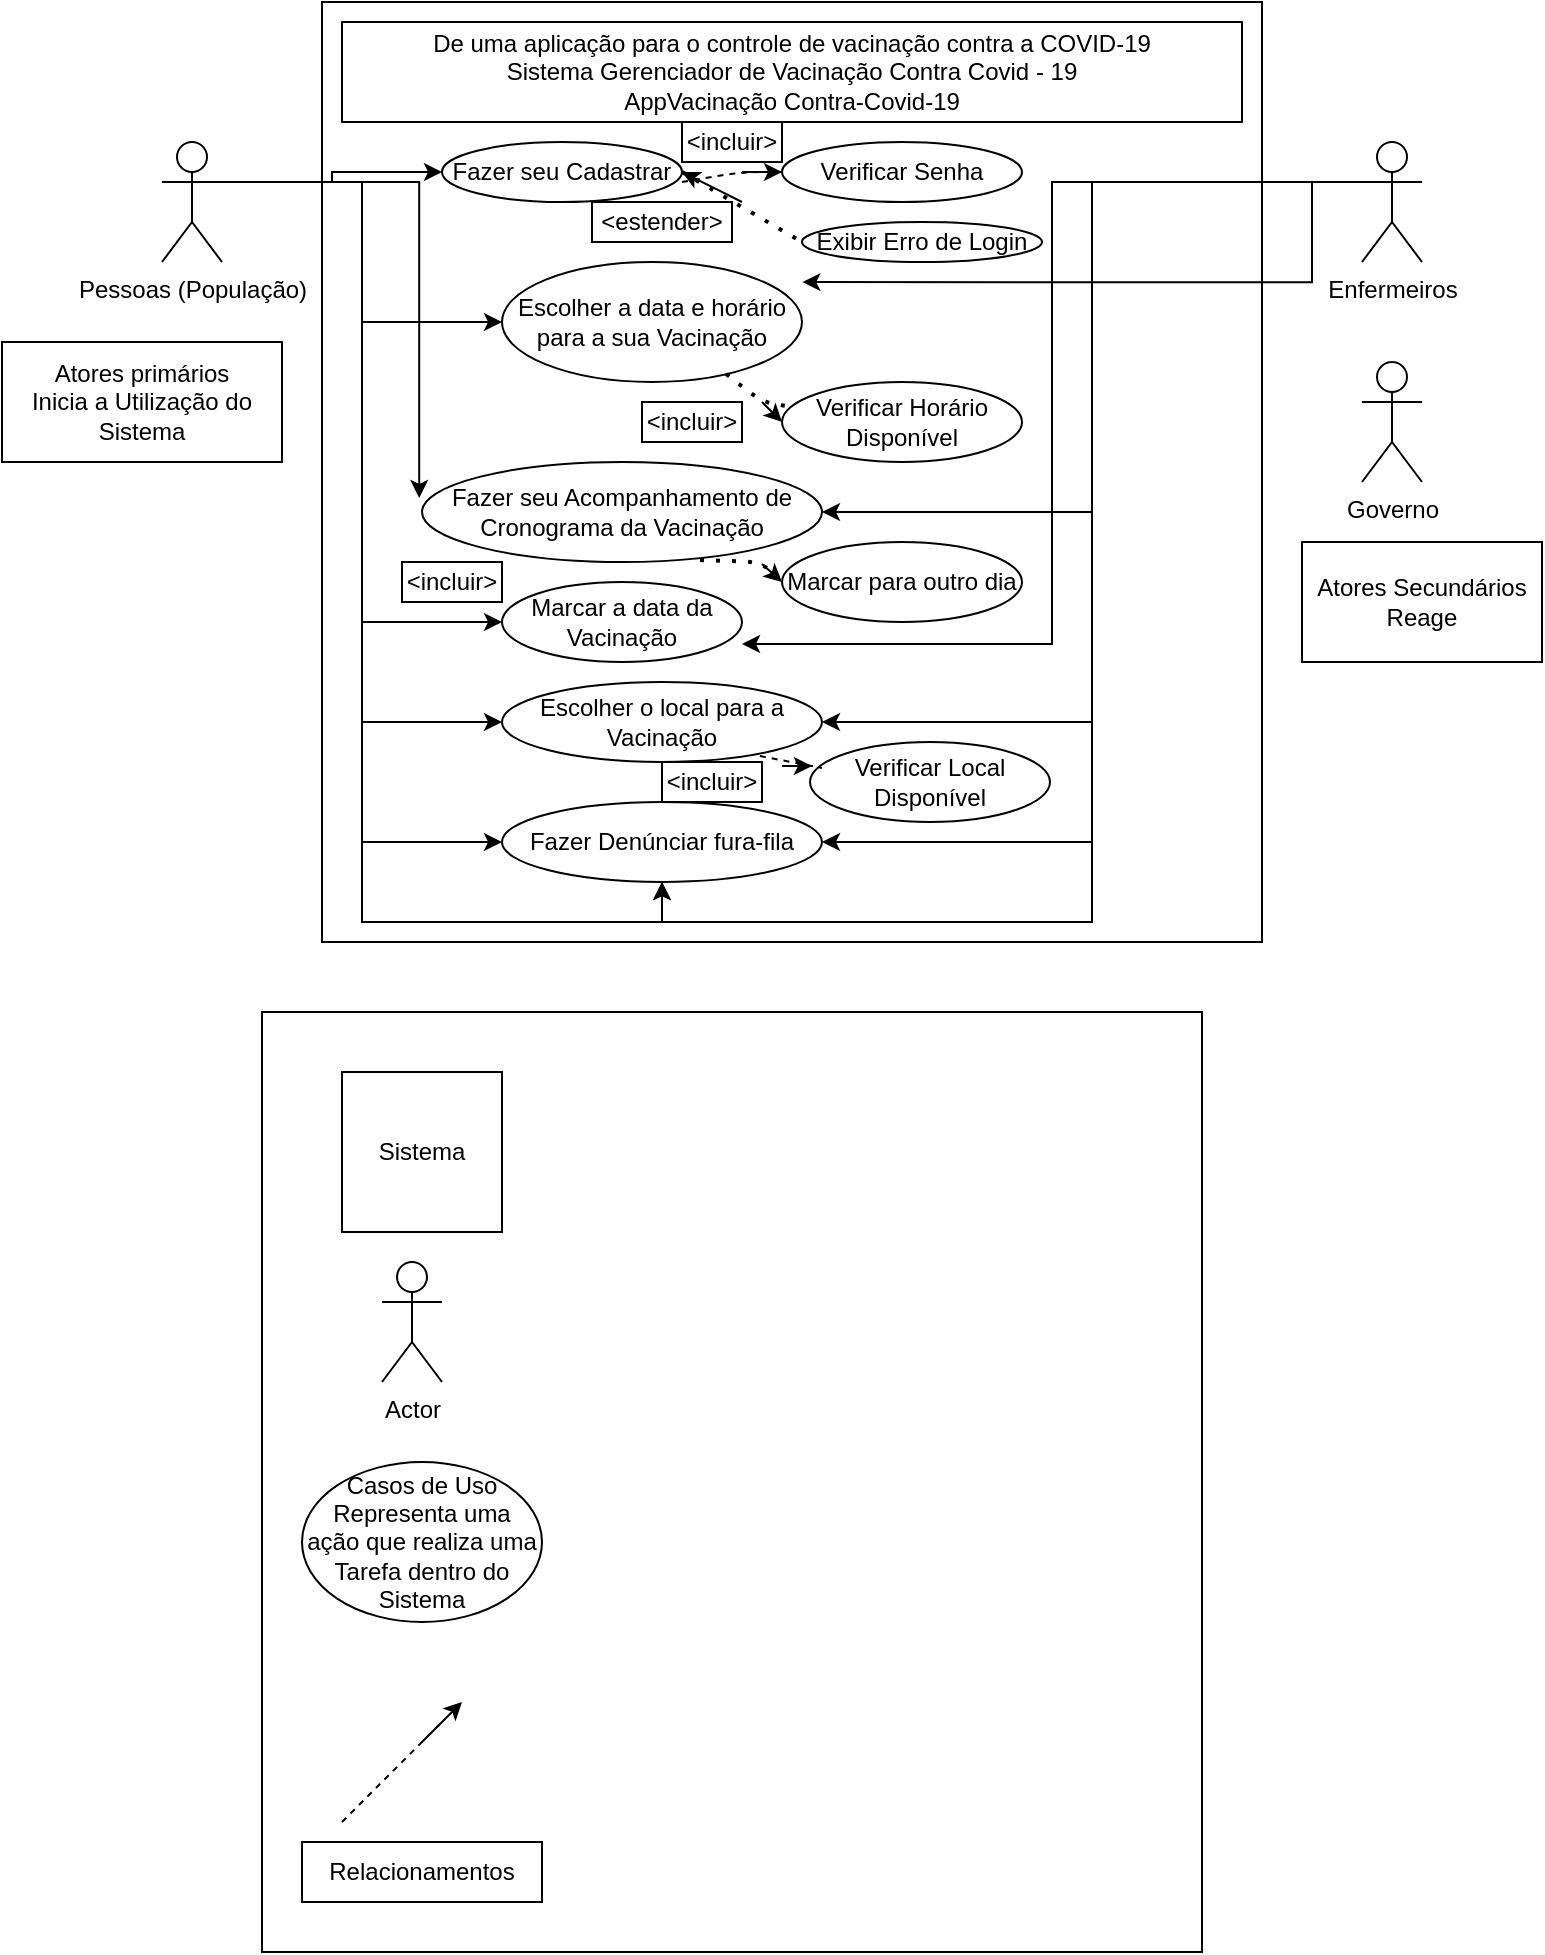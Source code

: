 <mxfile version="14.7.3" type="github"><diagram id="-4aAMn_dyD22Zu3OgY86" name="Page-1"><mxGraphModel dx="1108" dy="482" grid="1" gridSize="10" guides="1" tooltips="1" connect="1" arrows="1" fold="1" page="1" pageScale="1" pageWidth="827" pageHeight="1169" math="0" shadow="0"><root><mxCell id="0"/><mxCell id="1" parent="0"/><mxCell id="ES-Iqdek9ZGrWr-MdaCr-1" value="" style="whiteSpace=wrap;html=1;aspect=fixed;" parent="1" vertex="1"><mxGeometry x="170" y="10" width="470" height="470" as="geometry"/></mxCell><mxCell id="ES-Iqdek9ZGrWr-MdaCr-2" value="&amp;nbsp;De uma aplicação para o controle de vacinação contra a COVID-19&amp;nbsp;&lt;br&gt;Sistema Gerenciador de Vacinação Contra Covid - 19&lt;br&gt;AppVacinação Contra-Covid-19" style="rounded=0;whiteSpace=wrap;html=1;" parent="1" vertex="1"><mxGeometry x="180" y="20" width="450" height="50" as="geometry"/></mxCell><mxCell id="ES-Iqdek9ZGrWr-MdaCr-3" value="" style="whiteSpace=wrap;html=1;aspect=fixed;" parent="1" vertex="1"><mxGeometry x="140" y="515" width="470" height="470" as="geometry"/></mxCell><mxCell id="ES-Iqdek9ZGrWr-MdaCr-4" value="Actor" style="shape=umlActor;verticalLabelPosition=bottom;verticalAlign=top;html=1;outlineConnect=0;" parent="1" vertex="1"><mxGeometry x="200" y="640" width="30" height="60" as="geometry"/></mxCell><mxCell id="ES-Iqdek9ZGrWr-MdaCr-5" value="Casos de Uso&lt;br&gt;Representa uma ação que realiza uma Tarefa dentro do Sistema" style="ellipse;whiteSpace=wrap;html=1;" parent="1" vertex="1"><mxGeometry x="160" y="740" width="120" height="80" as="geometry"/></mxCell><mxCell id="ES-Iqdek9ZGrWr-MdaCr-6" value="Sistema" style="whiteSpace=wrap;html=1;aspect=fixed;" parent="1" vertex="1"><mxGeometry x="180" y="545" width="80" height="80" as="geometry"/></mxCell><mxCell id="ES-Iqdek9ZGrWr-MdaCr-13" value="" style="endArrow=none;dashed=1;html=1;" parent="1" edge="1"><mxGeometry width="50" height="50" relative="1" as="geometry"><mxPoint x="180" y="920" as="sourcePoint"/><mxPoint x="230" y="870" as="targetPoint"/></mxGeometry></mxCell><mxCell id="ES-Iqdek9ZGrWr-MdaCr-15" value="" style="endArrow=classic;html=1;" parent="1" edge="1"><mxGeometry width="50" height="50" relative="1" as="geometry"><mxPoint x="220" y="880" as="sourcePoint"/><mxPoint x="240" y="860" as="targetPoint"/></mxGeometry></mxCell><mxCell id="ES-Iqdek9ZGrWr-MdaCr-17" value="Relacionamentos" style="rounded=0;whiteSpace=wrap;html=1;" parent="1" vertex="1"><mxGeometry x="160" y="930" width="120" height="30" as="geometry"/></mxCell><mxCell id="ES-Iqdek9ZGrWr-MdaCr-45" style="edgeStyle=orthogonalEdgeStyle;rounded=0;orthogonalLoop=1;jettySize=auto;html=1;exitX=1;exitY=0.333;exitDx=0;exitDy=0;exitPerimeter=0;" parent="1" source="ES-Iqdek9ZGrWr-MdaCr-25" target="ES-Iqdek9ZGrWr-MdaCr-39" edge="1"><mxGeometry relative="1" as="geometry"/></mxCell><mxCell id="ES-Iqdek9ZGrWr-MdaCr-50" style="edgeStyle=orthogonalEdgeStyle;rounded=0;orthogonalLoop=1;jettySize=auto;html=1;exitX=1;exitY=0.333;exitDx=0;exitDy=0;exitPerimeter=0;" parent="1" source="ES-Iqdek9ZGrWr-MdaCr-25" target="ES-Iqdek9ZGrWr-MdaCr-40" edge="1"><mxGeometry relative="1" as="geometry"/></mxCell><mxCell id="ES-Iqdek9ZGrWr-MdaCr-51" style="edgeStyle=orthogonalEdgeStyle;rounded=0;orthogonalLoop=1;jettySize=auto;html=1;exitX=1;exitY=0.333;exitDx=0;exitDy=0;exitPerimeter=0;entryX=-0.007;entryY=0.36;entryDx=0;entryDy=0;entryPerimeter=0;" parent="1" source="ES-Iqdek9ZGrWr-MdaCr-25" target="ES-Iqdek9ZGrWr-MdaCr-41" edge="1"><mxGeometry relative="1" as="geometry"/></mxCell><mxCell id="ES-Iqdek9ZGrWr-MdaCr-52" style="edgeStyle=orthogonalEdgeStyle;rounded=0;orthogonalLoop=1;jettySize=auto;html=1;exitX=1;exitY=0.333;exitDx=0;exitDy=0;exitPerimeter=0;entryX=0;entryY=0.5;entryDx=0;entryDy=0;" parent="1" source="ES-Iqdek9ZGrWr-MdaCr-25" target="ES-Iqdek9ZGrWr-MdaCr-42" edge="1"><mxGeometry relative="1" as="geometry"/></mxCell><mxCell id="ES-Iqdek9ZGrWr-MdaCr-53" style="edgeStyle=orthogonalEdgeStyle;rounded=0;orthogonalLoop=1;jettySize=auto;html=1;exitX=1;exitY=0.333;exitDx=0;exitDy=0;exitPerimeter=0;entryX=0;entryY=0.5;entryDx=0;entryDy=0;" parent="1" source="ES-Iqdek9ZGrWr-MdaCr-25" target="ES-Iqdek9ZGrWr-MdaCr-43" edge="1"><mxGeometry relative="1" as="geometry"/></mxCell><mxCell id="ES-Iqdek9ZGrWr-MdaCr-54" style="edgeStyle=orthogonalEdgeStyle;rounded=0;orthogonalLoop=1;jettySize=auto;html=1;exitX=1;exitY=0.333;exitDx=0;exitDy=0;exitPerimeter=0;entryX=0;entryY=0.5;entryDx=0;entryDy=0;" parent="1" source="ES-Iqdek9ZGrWr-MdaCr-25" target="ES-Iqdek9ZGrWr-MdaCr-44" edge="1"><mxGeometry relative="1" as="geometry"/></mxCell><mxCell id="ES-Iqdek9ZGrWr-MdaCr-94" style="edgeStyle=orthogonalEdgeStyle;rounded=0;orthogonalLoop=1;jettySize=auto;html=1;exitX=1;exitY=0.333;exitDx=0;exitDy=0;exitPerimeter=0;entryX=0.5;entryY=1;entryDx=0;entryDy=0;" parent="1" source="ES-Iqdek9ZGrWr-MdaCr-25" target="ES-Iqdek9ZGrWr-MdaCr-44" edge="1"><mxGeometry relative="1" as="geometry"/></mxCell><mxCell id="ES-Iqdek9ZGrWr-MdaCr-25" value="Pessoas (População)" style="shape=umlActor;verticalLabelPosition=bottom;verticalAlign=top;html=1;outlineConnect=0;" parent="1" vertex="1"><mxGeometry x="90" y="80" width="30" height="60" as="geometry"/></mxCell><mxCell id="ES-Iqdek9ZGrWr-MdaCr-55" style="edgeStyle=orthogonalEdgeStyle;rounded=0;orthogonalLoop=1;jettySize=auto;html=1;exitX=0;exitY=0.333;exitDx=0;exitDy=0;exitPerimeter=0;entryX=0.511;entryY=0.298;entryDx=0;entryDy=0;entryPerimeter=0;" parent="1" source="ES-Iqdek9ZGrWr-MdaCr-30" target="ES-Iqdek9ZGrWr-MdaCr-1" edge="1"><mxGeometry relative="1" as="geometry"/></mxCell><mxCell id="ES-Iqdek9ZGrWr-MdaCr-56" style="edgeStyle=orthogonalEdgeStyle;rounded=0;orthogonalLoop=1;jettySize=auto;html=1;exitX=0;exitY=0.333;exitDx=0;exitDy=0;exitPerimeter=0;entryX=1;entryY=0.5;entryDx=0;entryDy=0;" parent="1" source="ES-Iqdek9ZGrWr-MdaCr-30" target="ES-Iqdek9ZGrWr-MdaCr-41" edge="1"><mxGeometry relative="1" as="geometry"/></mxCell><mxCell id="ES-Iqdek9ZGrWr-MdaCr-57" style="edgeStyle=orthogonalEdgeStyle;rounded=0;orthogonalLoop=1;jettySize=auto;html=1;exitX=0;exitY=0.333;exitDx=0;exitDy=0;exitPerimeter=0;entryX=1;entryY=0.775;entryDx=0;entryDy=0;entryPerimeter=0;" parent="1" source="ES-Iqdek9ZGrWr-MdaCr-30" target="ES-Iqdek9ZGrWr-MdaCr-42" edge="1"><mxGeometry relative="1" as="geometry"/></mxCell><mxCell id="ES-Iqdek9ZGrWr-MdaCr-58" style="edgeStyle=orthogonalEdgeStyle;rounded=0;orthogonalLoop=1;jettySize=auto;html=1;exitX=0;exitY=0.333;exitDx=0;exitDy=0;exitPerimeter=0;entryX=1;entryY=0.5;entryDx=0;entryDy=0;" parent="1" source="ES-Iqdek9ZGrWr-MdaCr-30" target="ES-Iqdek9ZGrWr-MdaCr-43" edge="1"><mxGeometry relative="1" as="geometry"/></mxCell><mxCell id="ES-Iqdek9ZGrWr-MdaCr-59" style="edgeStyle=orthogonalEdgeStyle;rounded=0;orthogonalLoop=1;jettySize=auto;html=1;exitX=0;exitY=0.333;exitDx=0;exitDy=0;exitPerimeter=0;entryX=1;entryY=0.5;entryDx=0;entryDy=0;" parent="1" source="ES-Iqdek9ZGrWr-MdaCr-30" target="ES-Iqdek9ZGrWr-MdaCr-44" edge="1"><mxGeometry relative="1" as="geometry"/></mxCell><mxCell id="ES-Iqdek9ZGrWr-MdaCr-92" style="edgeStyle=orthogonalEdgeStyle;rounded=0;orthogonalLoop=1;jettySize=auto;html=1;exitX=0;exitY=0.333;exitDx=0;exitDy=0;exitPerimeter=0;entryX=0.5;entryY=1;entryDx=0;entryDy=0;" parent="1" source="ES-Iqdek9ZGrWr-MdaCr-30" target="ES-Iqdek9ZGrWr-MdaCr-44" edge="1"><mxGeometry relative="1" as="geometry"/></mxCell><mxCell id="ES-Iqdek9ZGrWr-MdaCr-30" value="Enfermeiros" style="shape=umlActor;verticalLabelPosition=bottom;verticalAlign=top;html=1;outlineConnect=0;" parent="1" vertex="1"><mxGeometry x="690" y="80" width="30" height="60" as="geometry"/></mxCell><mxCell id="ES-Iqdek9ZGrWr-MdaCr-31" value="Governo" style="shape=umlActor;verticalLabelPosition=bottom;verticalAlign=top;html=1;outlineConnect=0;" parent="1" vertex="1"><mxGeometry x="690" y="190" width="30" height="60" as="geometry"/></mxCell><mxCell id="ES-Iqdek9ZGrWr-MdaCr-35" value="&lt;div&gt;Atores primários&lt;/div&gt;&lt;div&gt;Inicia a Utilização do Sistema&lt;/div&gt;" style="rounded=0;whiteSpace=wrap;html=1;" parent="1" vertex="1"><mxGeometry x="10" y="180" width="140" height="60" as="geometry"/></mxCell><mxCell id="ES-Iqdek9ZGrWr-MdaCr-38" value="&lt;div&gt;Atores Secundários&lt;/div&gt;&lt;div&gt;Reage&lt;/div&gt;" style="rounded=0;whiteSpace=wrap;html=1;" parent="1" vertex="1"><mxGeometry x="660" y="280" width="120" height="60" as="geometry"/></mxCell><mxCell id="ES-Iqdek9ZGrWr-MdaCr-39" value="Fazer seu Cadastrar" style="ellipse;whiteSpace=wrap;html=1;" parent="1" vertex="1"><mxGeometry x="230" y="80" width="120" height="30" as="geometry"/></mxCell><mxCell id="ES-Iqdek9ZGrWr-MdaCr-40" value="Escolher a data e horário para a sua Vacinação" style="ellipse;whiteSpace=wrap;html=1;" parent="1" vertex="1"><mxGeometry x="260" y="140" width="150" height="60" as="geometry"/></mxCell><mxCell id="ES-Iqdek9ZGrWr-MdaCr-41" value="Fazer seu Acompanhamento de Cronograma da Vacinação" style="ellipse;whiteSpace=wrap;html=1;" parent="1" vertex="1"><mxGeometry x="220" y="240" width="200" height="50" as="geometry"/></mxCell><mxCell id="ES-Iqdek9ZGrWr-MdaCr-42" value="Marcar a data da Vacinação" style="ellipse;whiteSpace=wrap;html=1;" parent="1" vertex="1"><mxGeometry x="260" y="300" width="120" height="40" as="geometry"/></mxCell><mxCell id="ES-Iqdek9ZGrWr-MdaCr-43" value="Escolher o local para a Vacinação" style="ellipse;whiteSpace=wrap;html=1;" parent="1" vertex="1"><mxGeometry x="260" y="350" width="160" height="40" as="geometry"/></mxCell><mxCell id="ES-Iqdek9ZGrWr-MdaCr-44" value="Fazer Denúnciar fura-fila" style="ellipse;whiteSpace=wrap;html=1;" parent="1" vertex="1"><mxGeometry x="260" y="410" width="160" height="40" as="geometry"/></mxCell><mxCell id="ES-Iqdek9ZGrWr-MdaCr-60" value="Verificar Senha" style="ellipse;whiteSpace=wrap;html=1;" parent="1" vertex="1"><mxGeometry x="400" y="80" width="120" height="30" as="geometry"/></mxCell><mxCell id="ES-Iqdek9ZGrWr-MdaCr-61" value="Exibir Erro de Login" style="ellipse;whiteSpace=wrap;html=1;" parent="1" vertex="1"><mxGeometry x="410" y="120" width="120" height="20" as="geometry"/></mxCell><mxCell id="ES-Iqdek9ZGrWr-MdaCr-62" value="Verificar Horário Disponível" style="ellipse;whiteSpace=wrap;html=1;" parent="1" vertex="1"><mxGeometry x="400" y="200" width="120" height="40" as="geometry"/></mxCell><mxCell id="ES-Iqdek9ZGrWr-MdaCr-63" value="Verificar Local Disponível" style="ellipse;whiteSpace=wrap;html=1;" parent="1" vertex="1"><mxGeometry x="414" y="380" width="120" height="40" as="geometry"/></mxCell><mxCell id="ES-Iqdek9ZGrWr-MdaCr-64" value="Marcar para outro dia" style="ellipse;whiteSpace=wrap;html=1;" parent="1" vertex="1"><mxGeometry x="400" y="280" width="120" height="40" as="geometry"/></mxCell><mxCell id="ES-Iqdek9ZGrWr-MdaCr-69" value="" style="endArrow=none;dashed=1;html=1;entryX=0;entryY=0.5;entryDx=0;entryDy=0;" parent="1" target="ES-Iqdek9ZGrWr-MdaCr-60" edge="1"><mxGeometry width="50" height="50" relative="1" as="geometry"><mxPoint x="350" y="100" as="sourcePoint"/><mxPoint x="400" y="50" as="targetPoint"/><Array as="points"><mxPoint x="380" y="95"/></Array></mxGeometry></mxCell><mxCell id="ES-Iqdek9ZGrWr-MdaCr-71" value="" style="endArrow=classic;html=1;" parent="1" edge="1"><mxGeometry width="50" height="50" relative="1" as="geometry"><mxPoint x="380" y="95" as="sourcePoint"/><mxPoint x="400" y="95" as="targetPoint"/></mxGeometry></mxCell><mxCell id="ES-Iqdek9ZGrWr-MdaCr-73" value="&amp;lt;incluir&amp;gt;" style="rounded=0;whiteSpace=wrap;html=1;" parent="1" vertex="1"><mxGeometry x="350" y="70" width="50" height="20" as="geometry"/></mxCell><mxCell id="ES-Iqdek9ZGrWr-MdaCr-76" value="" style="endArrow=none;dashed=1;html=1;dashPattern=1 3;strokeWidth=2;entryX=0;entryY=0.5;entryDx=0;entryDy=0;exitX=1;exitY=0.5;exitDx=0;exitDy=0;" parent="1" source="ES-Iqdek9ZGrWr-MdaCr-39" target="ES-Iqdek9ZGrWr-MdaCr-61" edge="1"><mxGeometry width="50" height="50" relative="1" as="geometry"><mxPoint x="390" y="240" as="sourcePoint"/><mxPoint x="440" y="190" as="targetPoint"/></mxGeometry></mxCell><mxCell id="ES-Iqdek9ZGrWr-MdaCr-78" value="" style="endArrow=classic;html=1;entryX=1;entryY=0.5;entryDx=0;entryDy=0;" parent="1" target="ES-Iqdek9ZGrWr-MdaCr-39" edge="1"><mxGeometry width="50" height="50" relative="1" as="geometry"><mxPoint x="380" y="110" as="sourcePoint"/><mxPoint x="440" y="190" as="targetPoint"/><Array as="points"><mxPoint x="360" y="100"/></Array></mxGeometry></mxCell><mxCell id="ES-Iqdek9ZGrWr-MdaCr-79" value="&amp;lt;estender&amp;gt;" style="rounded=0;whiteSpace=wrap;html=1;" parent="1" vertex="1"><mxGeometry x="305" y="110" width="70" height="20" as="geometry"/></mxCell><mxCell id="ES-Iqdek9ZGrWr-MdaCr-80" value="" style="endArrow=none;dashed=1;html=1;dashPattern=1 3;strokeWidth=2;exitX=0.747;exitY=0.933;exitDx=0;exitDy=0;exitPerimeter=0;entryX=0.017;entryY=0.3;entryDx=0;entryDy=0;entryPerimeter=0;" parent="1" source="ES-Iqdek9ZGrWr-MdaCr-40" target="ES-Iqdek9ZGrWr-MdaCr-62" edge="1"><mxGeometry width="50" height="50" relative="1" as="geometry"><mxPoint x="390" y="240" as="sourcePoint"/><mxPoint x="440" y="190" as="targetPoint"/><Array as="points"><mxPoint x="390" y="210"/></Array></mxGeometry></mxCell><mxCell id="ES-Iqdek9ZGrWr-MdaCr-81" value="" style="endArrow=classic;html=1;entryX=0;entryY=0.5;entryDx=0;entryDy=0;" parent="1" target="ES-Iqdek9ZGrWr-MdaCr-62" edge="1"><mxGeometry width="50" height="50" relative="1" as="geometry"><mxPoint x="390" y="210" as="sourcePoint"/><mxPoint x="440" y="190" as="targetPoint"/></mxGeometry></mxCell><mxCell id="ES-Iqdek9ZGrWr-MdaCr-82" value="" style="endArrow=none;dashed=1;html=1;dashPattern=1 3;strokeWidth=2;entryX=0;entryY=0.5;entryDx=0;entryDy=0;exitX=0.695;exitY=0.98;exitDx=0;exitDy=0;exitPerimeter=0;" parent="1" source="ES-Iqdek9ZGrWr-MdaCr-41" target="ES-Iqdek9ZGrWr-MdaCr-64" edge="1"><mxGeometry width="50" height="50" relative="1" as="geometry"><mxPoint x="390" y="240" as="sourcePoint"/><mxPoint x="440" y="260" as="targetPoint"/><Array as="points"><mxPoint x="390" y="290"/></Array></mxGeometry></mxCell><mxCell id="ES-Iqdek9ZGrWr-MdaCr-85" value="" style="endArrow=none;dashed=1;html=1;entryX=0.05;entryY=0.325;entryDx=0;entryDy=0;entryPerimeter=0;exitX=0.806;exitY=0.925;exitDx=0;exitDy=0;exitPerimeter=0;" parent="1" source="ES-Iqdek9ZGrWr-MdaCr-43" target="ES-Iqdek9ZGrWr-MdaCr-63" edge="1"><mxGeometry width="50" height="50" relative="1" as="geometry"><mxPoint x="390" y="240" as="sourcePoint"/><mxPoint x="440" y="190" as="targetPoint"/></mxGeometry></mxCell><mxCell id="ES-Iqdek9ZGrWr-MdaCr-86" value="" style="endArrow=classic;html=1;entryX=0.008;entryY=0.3;entryDx=0;entryDy=0;entryPerimeter=0;" parent="1" target="ES-Iqdek9ZGrWr-MdaCr-63" edge="1"><mxGeometry width="50" height="50" relative="1" as="geometry"><mxPoint x="400" y="392" as="sourcePoint"/><mxPoint x="440" y="190" as="targetPoint"/></mxGeometry></mxCell><mxCell id="ES-Iqdek9ZGrWr-MdaCr-87" value="&amp;lt;incluir&amp;gt;" style="rounded=0;whiteSpace=wrap;html=1;" parent="1" vertex="1"><mxGeometry x="330" y="210" width="50" height="20" as="geometry"/></mxCell><mxCell id="ES-Iqdek9ZGrWr-MdaCr-88" value="&amp;lt;incluir&amp;gt;" style="rounded=0;whiteSpace=wrap;html=1;" parent="1" vertex="1"><mxGeometry x="340" y="390" width="50" height="20" as="geometry"/></mxCell><mxCell id="ES-Iqdek9ZGrWr-MdaCr-89" value="&amp;lt;incluir&amp;gt;" style="rounded=0;whiteSpace=wrap;html=1;" parent="1" vertex="1"><mxGeometry x="210" y="290" width="50" height="20" as="geometry"/></mxCell><mxCell id="ES-Iqdek9ZGrWr-MdaCr-90" value="" style="endArrow=classic;html=1;entryX=0;entryY=0.5;entryDx=0;entryDy=0;" parent="1" target="ES-Iqdek9ZGrWr-MdaCr-64" edge="1"><mxGeometry width="50" height="50" relative="1" as="geometry"><mxPoint x="390" y="291" as="sourcePoint"/><mxPoint x="410" y="230" as="targetPoint"/></mxGeometry></mxCell></root></mxGraphModel></diagram></mxfile>